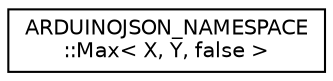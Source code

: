 digraph "Graphical Class Hierarchy"
{
 // LATEX_PDF_SIZE
  edge [fontname="Helvetica",fontsize="10",labelfontname="Helvetica",labelfontsize="10"];
  node [fontname="Helvetica",fontsize="10",shape=record];
  rankdir="LR";
  Node0 [label="ARDUINOJSON_NAMESPACE\l::Max\< X, Y, false \>",height=0.2,width=0.4,color="black", fillcolor="white", style="filled",URL="$structARDUINOJSON__NAMESPACE_1_1Max_3_01X_00_01Y_00_01false_01_4.html",tooltip=" "];
}
